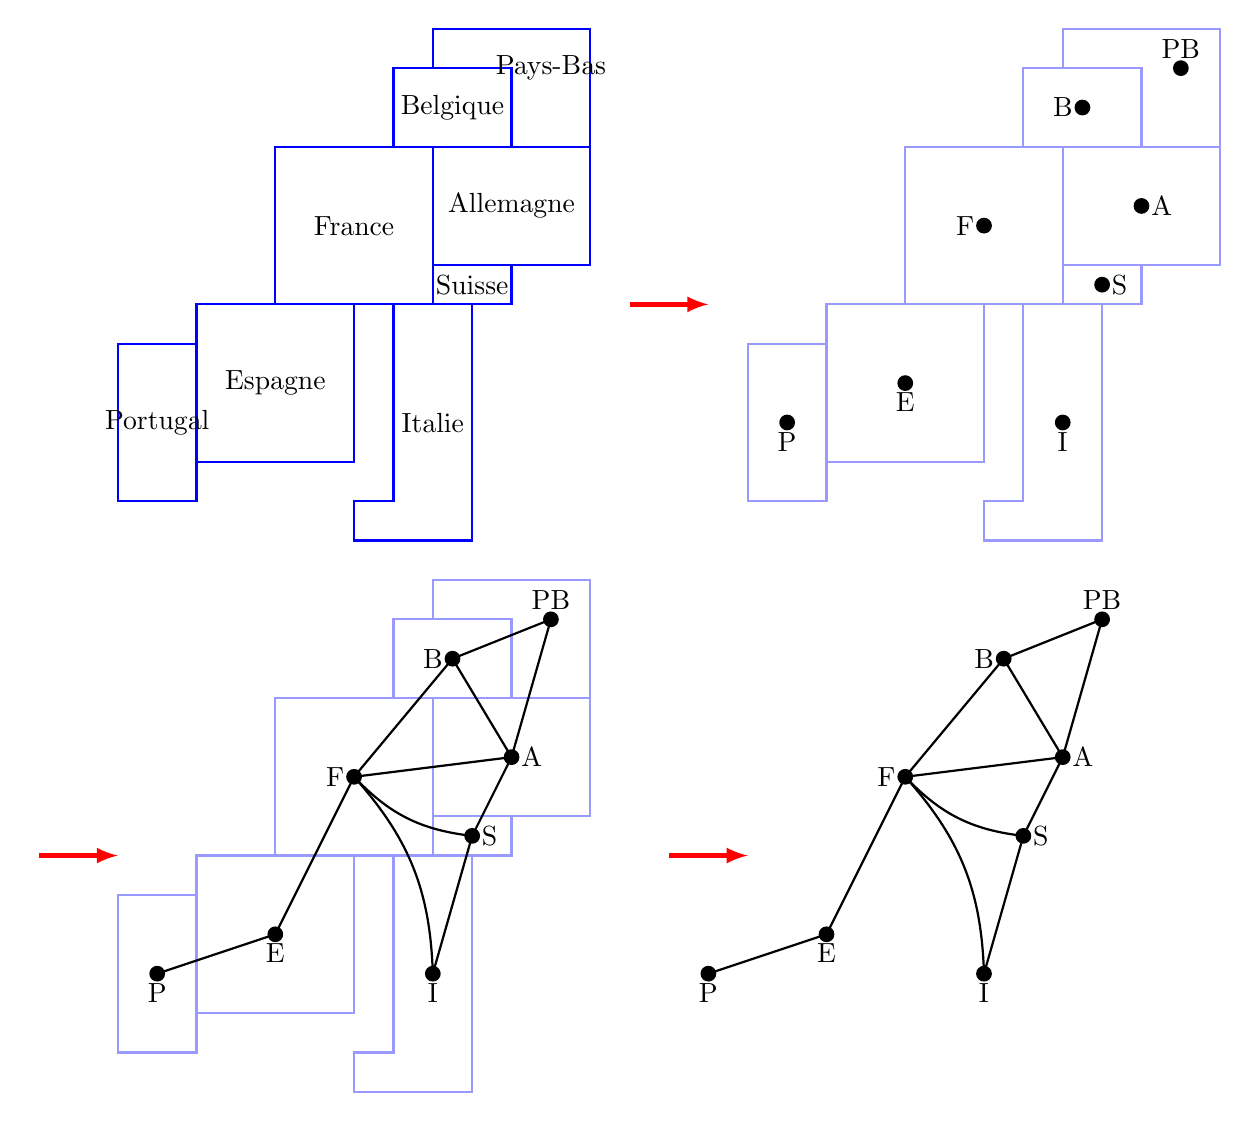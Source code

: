 \usetikzlibrary{patterns}
\begin{tikzpicture}

\tikzstyle{edge} = [draw, thick]
\tikzstyle{border} = [draw, thick, blue]
\tikzstyle{vertex} = [draw] 


\begin{scope}[]

% France
\draw[border] (0,0) -- ++(2,0) -- ++(0,2) -- ++(-2,0) -- cycle;

% Espagne
\draw[border] (-1,-2) -- ++(2,0) -- ++(0,2) -- ++(-2,0) -- cycle;

% Portugal
\draw[border] (-2,-2.5) -- ++(1,0) -- ++(0,2) -- ++(-1,0) -- cycle;

% Belgique
\draw[border] (1.5,2) -- ++(1.5,0) -- ++(0,1) -- ++(-1.5,0) -- cycle;

% Allemagne
\draw[border] (2,0.5) -- ++(2,0) -- ++(0,1.5) -- ++(-2,0) -- cycle;

% Pays-Bas
\draw[border] (3,2) -- ++(1,0) -- ++(0,1.5) -- ++(-2,0) --++(0,-0.5) -- ++(1,0)-- cycle;

% Suisse
\draw[border] (2,0) -- ++(1,0) -- ++(0,0.5) -- ++(-1,0) -- cycle;

% Italie
\draw[border] (1.5,0) -- ++(1,0) -- ++(0,-3) -- ++(-1.5,0) --++(0,0.5) --++(0.5,0) -- cycle;

\coordinate (F) at (1,1);
\coordinate (E) at (0,-1);
\coordinate (P) at (-1.5,-1.5);
\coordinate (I) at (2,-1.5);
\coordinate (B) at (2.25,2.5);
\coordinate (PB) at (3.5,3);
\coordinate (A) at (3,1.25);
\coordinate (S) at (2.5,0.25);

\node at (F) {France};
\node at (E) {Espagne};
\node at (P) {Portugal};
\node at (I) {Italie};
\node at (B) {Belgique};
\node at (PB) {Pays-Bas};
\node at (A) {Allemagne};
\node at (S) {Suisse};
\end{scope}


\begin{scope}[xshift=8cm]
\tikzstyle{border} = [draw, thick, blue!40]
% France
\draw[border] (0,0) -- ++(2,0) -- ++(0,2) -- ++(-2,0) -- cycle;

% Espagne
\draw[border] (-1,-2) -- ++(2,0) -- ++(0,2) -- ++(-2,0) -- cycle;

% Portugal
\draw[border] (-2,-2.5) -- ++(1,0) -- ++(0,2) -- ++(-1,0) -- cycle;

% Belgique
\draw[border] (1.5,2) -- ++(1.5,0) -- ++(0,1) -- ++(-1.5,0) -- cycle;

% Allemagne
\draw[border] (2,0.5) -- ++(2,0) -- ++(0,1.5) -- ++(-2,0) -- cycle;

% Pays-Bas
\draw[border] (3,2) -- ++(1,0) -- ++(0,1.5) -- ++(-2,0) --++(0,-0.5) -- ++(1,0)-- cycle;

% Suisse
\draw[border] (2,0) -- ++(1,0) -- ++(0,0.5) -- ++(-1,0) -- cycle;

% Italie
\draw[border] (1.5,0) -- ++(1,0) -- ++(0,-3) -- ++(-1.5,0) --++(0,0.5) --++(0.5,0) -- cycle;

\coordinate (F) at (1,1);
\coordinate (E) at (0,-1);
\coordinate (P) at (-1.5,-1.5);
\coordinate (I) at (2,-1.5);
\coordinate (B) at (2.25,2.5);
\coordinate (PB) at (3.5,3);
\coordinate (A) at (3,1.25);
\coordinate (S) at (2.5,0.25);



\fill (F) circle (0.1);
\fill (E) circle (0.1);
\fill (P) circle (0.1);
\fill (I) circle (0.1);
\fill (B) circle (0.1);
\fill (PB) circle (0.1);
\fill (A) circle (0.1);
\fill (S) circle (0.1);


\node[left] at (F) {F};
\node[below] at (E) {E};
\node[below] at (P) {P};
\node[below] at (I) {I};
\node[left] at (B) {B};
\node[above] at (PB) {PB};
\node[right] at (A) {A};
\node[right] at (S) {S};
\end{scope}



\begin{scope}[xshift=0cm, yshift=-7cm]
\tikzstyle{border} = [draw, thick, blue!40]
% France
\draw[border] (0,0) -- ++(2,0) -- ++(0,2) -- ++(-2,0) -- cycle;

% Espagne
\draw[border] (-1,-2) -- ++(2,0) -- ++(0,2) -- ++(-2,0) -- cycle;

% Portugal
\draw[border] (-2,-2.5) -- ++(1,0) -- ++(0,2) -- ++(-1,0) -- cycle;

% Belgique
\draw[border] (1.5,2) -- ++(1.5,0) -- ++(0,1) -- ++(-1.5,0) -- cycle;

% Allemagne
\draw[border] (2,0.5) -- ++(2,0) -- ++(0,1.5) -- ++(-2,0) -- cycle;

% Pays-Bas
\draw[border] (3,2) -- ++(1,0) -- ++(0,1.5) -- ++(-2,0) --++(0,-0.5) -- ++(1,0)-- cycle;

% Suisse
\draw[border] (2,0) -- ++(1,0) -- ++(0,0.5) -- ++(-1,0) -- cycle;

% Italie
\draw[border] (1.5,0) -- ++(1,0) -- ++(0,-3) -- ++(-1.5,0) --++(0,0.5) --++(0.5,0) -- cycle;

\coordinate (F) at (1,1);
\coordinate (E) at (0,-1);
\coordinate (P) at (-1.5,-1.5);
\coordinate (I) at (2,-1.5);
\coordinate (B) at (2.25,2.5);
\coordinate (PB) at (3.5,3);
\coordinate (A) at (3,1.25);
\coordinate (S) at (2.5,0.25);

\draw[edge] (F)--(E)--(P);
\draw[edge] (F)--(B)--(PB)--(A)--(S)--(I) to[bend right=20] (F);
\draw[edge] (B)--(A)--(F)to[bend right=20](S);

\fill (F) circle (0.1);
\fill (E) circle (0.1);
\fill (P) circle (0.1);
\fill (I) circle (0.1);
\fill (B) circle (0.1);
\fill (PB) circle (0.1);
\fill (A) circle (0.1);
\fill (S) circle (0.1);


\node[left] at (F) {F};
\node[below] at (E) {E};
\node[below] at (P) {P};
\node[below] at (I) {I};
\node[left] at (B) {B};
\node[above] at (PB) {PB};
\node[right] at (A) {A};
\node[right] at (S) {S};
\end{scope}


\begin{scope}[yshift= -7cm, xshift=7cm];

\coordinate (F) at (1,1);
\coordinate (E) at (0,-1);
\coordinate (P) at (-1.5,-1.5);
\coordinate (I) at (2,-1.5);
\coordinate (B) at (2.25,2.5);
\coordinate (PB) at (3.5,3);
\coordinate (A) at (3,1.25);
\coordinate (S) at (2.5,0.25);

\draw[edge] (F)--(E)--(P);
\draw[edge] (F)--(B)--(PB)--(A)--(S)--(I) to[bend right=20] (F);
\draw[edge] (B)--(A)--(F) to[bend right=20](S);

\fill (F) circle (0.1);
\fill (E) circle (0.1);
\fill (P) circle (0.1);
\fill (I) circle (0.1);
\fill (B) circle (0.1);
\fill (PB) circle (0.1);
\fill (A) circle (0.1);
\fill (S) circle (0.1);


\node[left] at (F) {F};
\node[below] at (E) {E};
\node[below] at (P) {P};
\node[below] at (I) {I};
\node[left] at (B) {B};
\node[above] at (PB) {PB};
\node[right] at (A) {A};
\node[right] at (S) {S};

\end{scope}

\draw[->,>=latex,ultra thick,red] (4.5,0)--++(1,0);
\draw[->,>=latex,ultra thick,red] (-3,-7)--++(1,0);
\draw[->,>=latex,ultra thick,red] (5,-7)--++(1,0);

\end{tikzpicture}